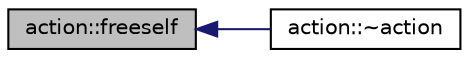 digraph "action::freeself"
{
  edge [fontname="Helvetica",fontsize="10",labelfontname="Helvetica",labelfontsize="10"];
  node [fontname="Helvetica",fontsize="10",shape=record];
  rankdir="LR";
  Node11539 [label="action::freeself",height=0.2,width=0.4,color="black", fillcolor="grey75", style="filled", fontcolor="black"];
  Node11539 -> Node11540 [dir="back",color="midnightblue",fontsize="10",style="solid",fontname="Helvetica"];
  Node11540 [label="action::~action",height=0.2,width=0.4,color="black", fillcolor="white", style="filled",URL="$d2/d86/classaction.html#ab6f76ca0e49cfd012d51036f32e86116"];
}
